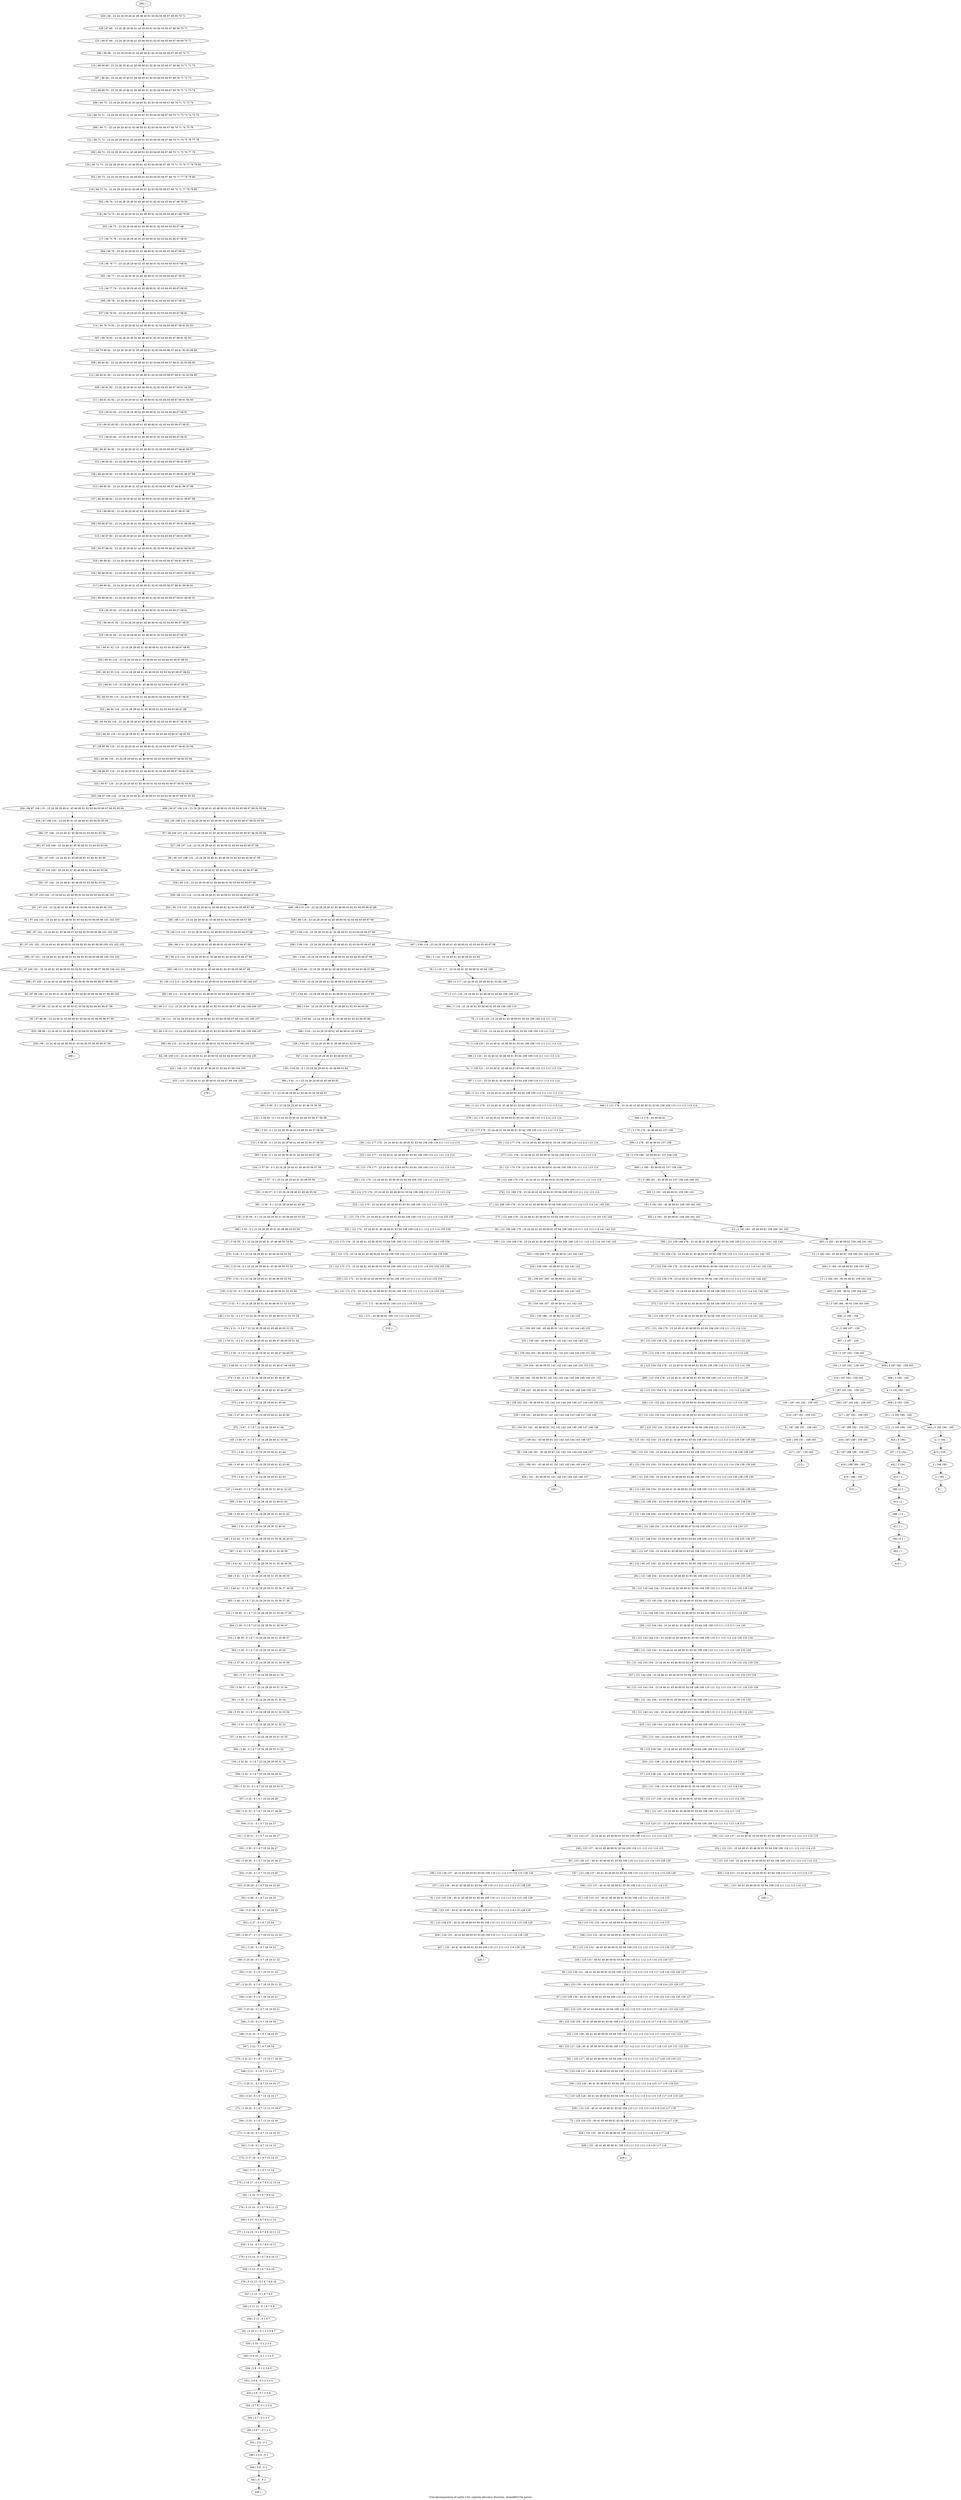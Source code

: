 digraph G {
graph [label="Tree-decomposition of width 3 for register allocator (function _frame802154_parse)"]
0[label="0 | : "];
1[label="1 | 195 : "];
2[label="2 | 194 195 : "];
3[label="3 | 3 194 : "];
4[label="4 | 3 192 193 : 165 "];
5[label="5 | 187 191 192 : 159 165 "];
6[label="6 | 187 190 191 : 159 165 "];
7[label="7 | 187 189 192 : 159 165 "];
8[label="8 | 187 188 189 : 159 165 "];
9[label="9 | 3 186 187 : 159 "];
10[label="10 | 3 185 186 : 60 61 159 163 164 "];
11[label="11 | 3 184 185 : 45 46 60 61 159 163 164 "];
12[label="12 | 3 183 184 : 45 46 60 61 159 160 161 162 163 164 "];
13[label="13 | 3 182 183 : 45 46 60 61 159 160 161 162 "];
14[label="14 | 3 181 182 : 45 46 60 61 159 160 161 162 "];
15[label="15 | 3 180 181 : 45 46 60 61 157 158 159 160 161 "];
16[label="16 | 3 179 180 : 45 46 60 61 157 158 159 "];
17[label="17 | 3 178 179 : 45 46 60 61 157 158 "];
18[label="18 | 121 177 178 : 23 24 40 41 45 46 60 61 63 64 108 109 110 111 112 113 114 "];
19[label="19 | 121 176 177 : 23 24 40 41 45 46 60 61 63 64 108 109 110 111 112 113 114 "];
20[label="20 | 121 175 176 : 23 24 40 41 45 46 60 61 63 64 108 109 110 111 112 113 114 "];
21[label="21 | 121 174 175 : 23 24 40 41 45 46 60 61 63 64 108 109 110 111 112 113 114 155 156 "];
22[label="22 | 121 173 174 : 23 24 40 41 45 46 60 61 63 64 108 109 110 111 112 113 114 153 154 155 156 "];
23[label="23 | 121 172 173 : 23 24 40 41 45 46 60 61 63 64 108 109 110 111 112 113 114 153 154 155 156 "];
24[label="24 | 121 171 172 : 23 24 40 41 45 46 60 61 63 64 108 109 110 111 112 113 114 153 154 "];
25[label="25 | 121 170 178 : 23 24 40 41 45 46 60 61 63 64 108 109 110 111 112 113 114 "];
26[label="26 | 121 169 170 178 : 23 24 40 41 45 46 60 61 63 64 108 109 110 111 112 113 114 "];
27[label="27 | 121 168 169 178 : 23 24 40 41 45 46 60 61 63 64 108 109 110 111 112 113 114 141 142 143 "];
28[label="28 | 121 159 168 178 : 23 24 40 41 45 46 60 61 63 64 108 109 110 111 112 113 114 141 142 143 "];
29[label="29 | 159 167 168 : 45 46 60 61 141 142 143 "];
30[label="30 | 159 166 167 : 45 46 60 61 141 142 143 "];
31[label="31 | 159 165 166 : 45 46 60 61 141 142 143 144 145 152 "];
32[label="32 | 159 164 165 : 45 46 60 61 141 142 143 144 145 150 151 152 "];
33[label="33 | 159 163 164 : 45 46 60 61 141 142 143 144 145 148 149 150 151 152 "];
34[label="34 | 159 162 163 : 45 46 60 61 141 142 143 144 145 146 147 148 149 150 151 "];
35[label="35 | 159 161 162 : 45 46 60 61 141 142 143 144 145 146 147 148 149 "];
36[label="36 | 159 160 161 : 45 46 60 61 141 142 143 144 145 146 147 "];
37[label="37 | 121 158 159 178 : 23 24 40 41 45 46 60 61 63 64 108 109 110 111 112 113 114 141 142 143 "];
38[label="38 | 121 157 158 178 : 23 24 40 41 45 46 60 61 63 64 108 109 110 111 112 113 114 141 142 143 "];
39[label="39 | 121 156 157 178 : 23 24 40 41 45 46 60 61 63 64 108 109 110 111 112 113 114 141 142 "];
40[label="40 | 121 155 156 178 : 23 24 40 41 45 46 60 61 63 64 108 109 110 111 112 113 114 130 "];
41[label="41 | 121 154 155 178 : 23 24 40 41 45 46 60 61 63 64 108 109 110 111 112 113 114 130 "];
42[label="42 | 121 153 154 178 : 23 24 40 41 45 46 60 61 63 64 108 109 110 111 112 113 114 130 "];
43[label="43 | 121 152 153 154 : 23 24 40 41 45 46 60 61 63 64 108 109 110 111 112 113 114 130 "];
44[label="44 | 121 151 152 154 : 23 24 40 41 45 46 60 61 63 64 108 109 110 111 112 113 114 130 138 139 140 "];
45[label="45 | 121 150 151 154 : 23 24 40 41 45 46 60 61 63 64 108 109 110 111 112 113 114 130 138 139 140 "];
46[label="46 | 121 149 150 154 : 23 24 40 41 45 46 60 61 63 64 108 109 110 111 112 113 114 130 138 139 140 "];
47[label="47 | 121 148 149 154 : 23 24 40 41 45 46 60 61 63 64 108 109 110 111 112 113 114 130 137 138 139 "];
48[label="48 | 121 147 148 154 : 23 24 40 41 45 46 60 61 63 64 108 109 110 111 112 113 114 130 135 136 137 "];
49[label="49 | 121 146 147 154 : 23 24 40 41 45 46 60 61 63 64 108 109 110 111 112 113 114 130 135 136 137 "];
50[label="50 | 121 145 146 154 : 23 24 40 41 45 46 60 61 63 64 108 109 110 111 112 113 114 130 135 136 "];
51[label="51 | 121 144 145 154 : 23 24 40 41 45 46 60 61 63 64 108 109 110 111 112 113 114 130 "];
52[label="52 | 121 143 144 154 : 23 24 40 41 45 46 60 61 63 64 108 109 110 111 112 113 114 130 133 134 "];
53[label="53 | 121 142 143 154 : 23 24 40 41 45 46 60 61 63 64 108 109 110 111 112 113 114 130 131 132 133 134 "];
54[label="54 | 121 141 142 154 : 23 24 40 41 45 46 60 61 63 64 108 109 110 111 112 113 114 130 131 132 133 134 "];
55[label="55 | 121 140 141 154 : 23 24 40 41 45 46 60 61 63 64 108 109 110 111 112 113 114 130 131 132 "];
56[label="56 | 121 139 140 : 23 24 40 41 45 46 60 61 63 64 108 109 110 111 112 113 114 130 "];
57[label="57 | 121 138 139 : 23 24 40 41 45 46 60 61 63 64 108 109 110 111 112 113 114 130 "];
58[label="58 | 121 137 138 : 23 24 40 41 45 46 60 61 63 64 108 109 110 111 112 113 114 130 "];
59[label="59 | 121 123 137 : 23 24 40 41 45 46 60 61 63 64 108 109 110 111 112 113 114 115 "];
60[label="60 | 123 136 137 : 40 41 45 46 60 61 63 64 109 110 111 112 113 114 115 128 129 "];
61[label="61 | 123 135 136 : 40 41 45 46 60 61 63 64 109 110 111 112 113 114 115 128 129 "];
62[label="62 | 123 134 135 : 40 41 45 46 60 61 63 64 109 110 111 112 113 114 115 128 129 "];
63[label="63 | 123 133 137 : 40 41 45 46 60 61 63 64 109 110 111 112 113 114 115 "];
64[label="64 | 123 132 133 : 40 41 45 46 60 61 63 64 109 110 111 112 113 114 115 "];
65[label="65 | 123 131 132 : 40 41 45 46 60 61 63 64 109 110 111 112 113 114 115 126 127 "];
66[label="66 | 123 130 131 : 40 41 45 46 60 61 63 64 109 110 111 112 113 114 115 117 118 124 125 126 127 "];
67[label="67 | 123 129 130 : 40 41 45 46 60 61 63 64 109 110 111 112 113 114 115 117 118 122 123 124 125 126 127 "];
68[label="68 | 123 128 129 : 40 41 45 46 60 61 63 64 109 110 111 112 113 114 115 117 118 121 122 123 124 125 "];
69[label="69 | 123 127 128 : 40 41 45 46 60 61 63 64 109 110 111 112 113 114 115 117 118 119 120 121 122 123 "];
70[label="70 | 123 126 127 : 40 41 45 46 60 61 63 64 109 110 111 112 113 114 115 117 118 119 120 121 "];
71[label="71 | 123 125 126 : 40 41 45 46 60 61 63 64 109 110 111 112 113 114 115 116 117 118 119 120 "];
72[label="72 | 123 124 125 : 40 41 45 46 60 61 63 64 109 110 111 112 113 114 115 116 117 118 "];
73[label="73 | 121 122 123 : 23 24 40 41 45 46 60 61 63 64 108 109 110 111 112 113 114 115 "];
74[label="74 | 3 120 121 : 23 24 40 41 45 46 60 61 63 64 108 109 110 111 112 113 114 "];
75[label="75 | 3 119 120 : 23 24 40 41 45 46 60 61 63 64 108 109 110 111 112 113 114 "];
76[label="76 | 3 118 119 : 23 24 40 41 45 46 60 61 63 64 108 109 110 111 112 "];
77[label="77 | 3 117 118 : 23 24 40 41 45 46 60 61 63 64 108 109 110 "];
78[label="78 | 3 116 117 : 23 24 40 41 45 46 60 61 63 64 108 "];
79[label="79 | 66 114 115 : 23 24 28 29 40 41 45 46 60 61 62 63 64 65 66 67 68 "];
80[label="80 | 66 113 114 : 23 24 28 29 40 41 45 46 60 61 62 63 64 65 66 67 68 "];
81[label="81 | 66 112 113 : 23 24 28 29 40 41 45 46 60 61 62 63 64 65 66 67 68 106 107 "];
82[label="82 | 66 111 112 : 23 24 28 29 40 41 45 46 60 61 62 63 64 65 66 67 68 104 105 106 107 "];
83[label="83 | 66 110 111 : 23 24 28 29 40 41 45 46 60 61 62 63 64 65 66 67 68 104 105 106 107 "];
84[label="84 | 66 109 110 : 23 24 28 29 40 41 45 46 60 61 62 63 64 65 66 67 68 104 105 "];
85[label="85 | 66 108 116 : 23 24 28 29 40 41 45 46 60 61 62 63 64 65 66 67 68 "];
86[label="86 | 66 107 108 116 : 23 24 28 29 40 41 45 46 60 61 62 63 64 65 66 67 68 "];
87[label="87 | 66 106 107 116 : 23 24 28 29 40 41 45 46 60 61 62 63 64 65 66 67 68 92 93 94 "];
88[label="88 | 97 105 106 : 23 24 40 41 45 46 60 61 63 64 92 93 94 "];
89[label="89 | 97 104 105 : 23 24 40 41 45 46 60 61 63 64 92 93 94 "];
90[label="90 | 97 103 104 : 23 24 40 41 45 46 60 61 63 64 92 93 94 95 96 103 "];
91[label="91 | 97 102 103 : 23 24 40 41 45 46 60 61 63 64 92 93 94 95 96 101 102 103 "];
92[label="92 | 97 101 102 : 23 24 40 41 45 46 60 61 63 64 92 93 94 95 96 99 100 101 102 103 "];
93[label="93 | 97 100 101 : 23 24 40 41 45 46 60 61 63 64 92 93 94 95 96 97 98 99 100 101 102 "];
94[label="94 | 97 99 100 : 23 24 40 41 45 46 60 61 63 64 92 93 94 95 96 97 98 99 100 "];
95[label="95 | 97 98 99 : 23 24 40 41 45 46 60 61 63 64 92 93 94 95 96 97 98 "];
96[label="96 | 66 96 97 116 : 23 24 28 29 40 41 45 46 60 61 62 63 64 65 66 67 68 92 93 94 "];
97[label="97 | 66 95 96 116 : 23 24 28 29 40 41 45 46 60 61 62 63 64 65 66 67 68 92 93 94 "];
98[label="98 | 66 94 95 116 : 23 24 28 29 40 41 45 46 60 61 62 63 64 65 66 67 68 92 93 "];
99[label="99 | 66 93 94 116 : 23 24 28 29 40 41 45 46 60 61 62 63 64 65 66 67 68 81 "];
100[label="100 | 66 92 93 116 : 23 24 28 29 40 41 45 46 60 61 62 63 64 65 66 67 68 81 "];
101[label="101 | 66 91 92 116 : 23 24 28 29 40 41 45 46 60 61 62 63 64 65 66 67 68 81 "];
102[label="102 | 66 90 91 92 : 23 24 28 29 40 41 45 46 60 61 62 63 64 65 66 67 68 81 "];
103[label="103 | 66 89 90 92 : 23 24 28 29 40 41 45 46 60 61 62 63 64 65 66 67 68 81 89 90 91 "];
104[label="104 | 66 88 89 92 : 23 24 28 29 40 41 45 46 60 61 62 63 64 65 66 67 68 81 89 90 91 "];
105[label="105 | 66 87 88 92 : 23 24 28 29 40 41 45 46 60 61 62 63 64 65 66 67 68 81 89 90 91 "];
106[label="106 | 66 86 87 92 : 23 24 28 29 40 41 45 46 60 61 62 63 64 65 66 67 68 81 88 89 90 "];
107[label="107 | 66 85 86 92 : 23 24 28 29 40 41 45 46 60 61 62 63 64 65 66 67 68 81 86 87 88 "];
108[label="108 | 66 84 85 92 : 23 24 28 29 40 41 45 46 60 61 62 63 64 65 66 67 68 81 86 87 88 "];
109[label="109 | 66 83 84 92 : 23 24 28 29 40 41 45 46 60 61 62 63 64 65 66 67 68 81 86 87 "];
110[label="110 | 66 82 83 92 : 23 24 28 29 40 41 45 46 60 61 62 63 64 65 66 67 68 81 "];
111[label="111 | 66 81 82 92 : 23 24 28 29 40 41 45 46 60 61 62 63 64 65 66 67 68 81 84 85 "];
112[label="112 | 66 80 81 92 : 23 24 28 29 40 41 45 46 60 61 62 63 64 65 66 67 68 81 82 83 84 85 "];
113[label="113 | 66 79 80 92 : 23 24 28 29 40 41 45 46 60 61 62 63 64 65 66 67 68 81 82 83 84 85 "];
114[label="114 | 66 78 79 92 : 23 24 28 29 40 41 45 46 60 61 62 63 64 65 66 67 68 81 82 83 "];
115[label="115 | 66 77 78 : 23 24 28 29 40 41 45 46 60 61 62 63 64 65 66 67 68 81 "];
116[label="116 | 66 76 77 : 23 24 28 29 40 41 45 46 60 61 62 63 64 65 66 67 68 81 "];
117[label="117 | 66 75 76 : 23 24 28 29 40 41 45 46 60 61 62 63 64 65 66 67 68 81 "];
118[label="118 | 66 74 75 : 23 24 28 29 40 41 45 46 60 61 62 63 64 65 66 67 68 79 80 "];
119[label="119 | 66 73 74 : 23 24 28 29 40 41 45 46 60 61 62 63 64 65 66 67 68 70 71 77 78 79 80 "];
120[label="120 | 66 72 73 : 23 24 28 29 40 41 45 46 60 61 62 63 64 65 66 67 68 70 71 75 76 77 78 79 80 "];
121[label="121 | 66 71 72 : 23 24 28 29 40 41 45 46 60 61 62 63 64 65 66 67 68 70 71 74 75 76 77 78 "];
122[label="122 | 66 70 71 : 23 24 28 29 40 41 45 46 60 61 62 63 64 65 66 67 68 70 71 72 73 74 75 76 "];
123[label="123 | 66 69 70 : 23 24 28 29 40 41 45 46 60 61 62 63 64 65 66 67 68 70 71 72 73 74 "];
124[label="124 | 66 68 69 : 23 24 28 29 40 41 45 46 60 61 62 63 64 65 66 67 68 69 70 71 72 73 "];
125[label="125 | 66 67 68 : 23 24 28 29 40 41 45 46 60 61 62 63 64 65 66 67 68 69 70 71 "];
126[label="126 | 3 65 66 : 23 24 28 29 40 41 45 46 60 61 62 63 64 65 66 67 68 "];
127[label="127 | 3 64 65 : 23 24 28 29 40 41 45 46 60 61 62 63 64 65 66 67 68 "];
128[label="128 | 3 63 64 : 23 24 28 29 40 41 45 46 60 61 62 63 64 65 66 "];
129[label="129 | 3 62 63 : 23 24 28 29 40 41 45 46 60 61 62 63 64 "];
130[label="130 | 3 61 62 : 0 1 23 24 28 29 40 41 45 46 60 61 62 "];
131[label="131 | 3 60 61 : 0 1 23 24 28 29 40 41 45 46 55 56 59 60 61 "];
132[label="132 | 3 59 60 : 0 1 23 24 28 29 40 41 45 46 55 56 57 58 59 "];
133[label="133 | 3 58 59 : 0 1 23 24 28 29 40 41 45 46 55 56 57 58 59 "];
134[label="134 | 3 57 58 : 0 1 23 24 28 29 40 41 45 46 55 56 57 58 "];
135[label="135 | 3 56 57 : 0 1 23 24 28 29 40 41 45 46 55 56 "];
136[label="136 | 3 55 56 : 0 1 23 24 28 29 40 41 45 46 49 50 53 54 "];
137[label="137 | 3 54 55 : 0 1 23 24 28 29 40 41 45 46 49 50 53 54 "];
138[label="138 | 3 53 54 : 0 1 23 24 28 29 40 41 45 46 49 50 53 54 "];
139[label="139 | 3 52 53 : 0 1 23 24 28 29 40 41 45 46 49 50 51 52 53 54 "];
140[label="140 | 3 51 52 : 0 1 6 7 23 24 28 29 40 41 45 46 49 50 51 52 53 54 "];
141[label="141 | 3 50 51 : 0 1 6 7 23 24 28 29 40 41 45 46 47 48 49 50 51 52 "];
142[label="142 | 3 49 50 : 0 1 6 7 23 24 28 29 40 41 45 46 47 48 49 50 "];
143[label="143 | 3 48 49 : 0 1 6 7 23 24 28 29 40 41 45 46 47 48 "];
144[label="144 | 3 47 48 : 0 1 6 7 23 24 28 29 40 41 44 45 46 "];
145[label="145 | 3 46 47 : 0 1 6 7 23 24 28 29 40 41 43 44 "];
146[label="146 | 3 45 46 : 0 1 6 7 23 24 28 29 40 41 42 43 44 "];
147[label="147 | 3 44 45 : 0 1 6 7 23 24 28 29 30 31 40 41 42 43 "];
148[label="148 | 3 43 44 : 0 1 6 7 23 24 28 29 30 31 40 41 42 "];
149[label="149 | 3 42 43 : 0 1 6 7 23 24 28 29 30 31 35 36 39 40 41 "];
150[label="150 | 3 41 42 : 0 1 6 7 23 24 28 29 30 31 35 36 38 39 "];
151[label="151 | 3 40 41 : 0 1 6 7 23 24 28 29 30 31 35 36 37 38 39 "];
152[label="152 | 3 39 40 : 0 1 6 7 23 24 28 29 30 31 35 36 37 38 "];
153[label="153 | 3 38 39 : 0 1 6 7 23 24 28 29 30 31 35 36 37 "];
154[label="154 | 3 37 38 : 0 1 6 7 23 24 28 29 30 31 34 35 36 "];
155[label="155 | 3 36 37 : 0 1 6 7 23 24 28 29 30 31 33 34 "];
156[label="156 | 3 35 36 : 0 1 6 7 23 24 28 29 30 31 32 33 34 "];
157[label="157 | 3 34 35 : 0 1 6 7 23 24 28 29 30 31 32 33 "];
158[label="158 | 3 33 34 : 0 1 6 7 23 24 28 29 30 31 32 "];
159[label="159 | 3 32 33 : 0 1 6 7 23 24 28 29 30 31 "];
160[label="160 | 3 31 32 : 0 1 6 7 23 24 27 28 29 "];
161[label="161 | 3 30 31 : 0 1 6 7 23 24 26 27 "];
162[label="162 | 3 29 30 : 0 1 6 7 23 24 25 26 27 "];
163[label="163 | 3 28 29 : 0 1 6 7 23 24 25 26 "];
164[label="164 | 3 27 28 : 0 1 6 7 23 24 25 "];
165[label="165 | 3 26 27 : 0 1 6 7 18 19 22 23 24 "];
166[label="166 | 3 25 26 : 0 1 6 7 18 19 21 22 "];
167[label="167 | 3 24 25 : 0 1 6 7 18 19 20 21 22 "];
168[label="168 | 3 23 24 : 0 1 6 7 18 19 20 21 "];
169[label="169 | 3 22 23 : 0 1 6 7 18 19 20 "];
170[label="170 | 3 21 22 : 0 1 6 7 13 14 17 18 19 "];
171[label="171 | 3 20 21 : 0 1 6 7 13 14 16 17 "];
172[label="172 | 3 19 20 : 0 1 6 7 13 14 15 16 17 "];
173[label="173 | 3 18 19 : 0 1 6 7 13 14 15 16 "];
174[label="174 | 3 17 18 : 0 1 6 7 13 14 15 "];
175[label="175 | 3 16 17 : 0 1 6 7 8 9 12 13 14 "];
176[label="176 | 3 15 16 : 0 1 6 7 8 9 11 12 "];
177[label="177 | 3 14 15 : 0 1 6 7 8 9 10 11 12 "];
178[label="178 | 3 13 14 : 0 1 6 7 8 9 10 11 "];
179[label="179 | 3 12 13 : 0 1 6 7 8 9 10 "];
180[label="180 | 3 11 12 : 0 1 6 7 8 9 "];
181[label="181 | 3 10 11 : 0 1 2 3 5 6 7 "];
182[label="182 | 3 9 10 : 0 1 2 3 4 5 "];
183[label="183 | 3 8 9 : 0 1 2 3 4 5 "];
184[label="184 | 3 7 8 : 0 1 2 3 4 "];
185[label="185 | 3 6 7 : 0 1 2 3 "];
186[label="186 | 3 5 6 : 0 1 "];
187[label="187 | 3 4 194 : "];
188[label="188 | 2 3 : "];
189[label="189 | 1 2 : "];
190[label="190 | 0 1 : "];
191[label="191 | 187 191 192 : 159 165 "];
192[label="192 | 187 191 192 : 159 165 "];
193[label="193 | 3 187 192 : 159 165 "];
194[label="194 | 121 177 178 : 23 24 40 41 45 46 60 61 63 64 108 109 110 111 112 113 114 "];
195[label="195 | 121 159 168 178 : 23 24 40 41 45 46 60 61 63 64 108 109 110 111 112 113 114 141 142 143 "];
196[label="196 | 123 136 137 : 40 41 45 46 60 61 63 64 109 110 111 112 113 114 115 128 129 "];
197[label="197 | 123 136 137 : 40 41 45 46 60 61 63 64 109 110 111 112 113 114 115 128 129 "];
198[label="198 | 121 123 137 : 23 24 40 41 45 46 60 61 63 64 108 109 110 111 112 113 114 115 "];
199[label="199 | 121 123 137 : 23 24 40 41 45 46 60 61 63 64 108 109 110 111 112 113 114 115 "];
200[label="200 | 121 159 168 178 : 23 24 40 41 45 46 60 61 63 64 108 109 110 111 112 113 114 141 142 143 "];
201[label="201 | 121 177 178 : 23 24 40 41 45 46 60 61 63 64 108 109 110 111 112 113 114 "];
202[label="202 | 3 121 178 : 23 24 40 41 45 46 60 61 63 64 108 109 110 111 112 113 114 "];
203[label="203 | 66 115 116 : 23 24 28 29 40 41 45 46 60 61 62 63 64 65 66 67 68 "];
204[label="204 | 66 97 106 116 : 23 24 28 29 40 41 45 46 60 61 62 63 64 65 66 67 68 92 93 94 "];
205[label="205 | 66 97 106 116 : 23 24 28 29 40 41 45 46 60 61 62 63 64 65 66 67 68 92 93 94 "];
206[label="206 | 66 115 116 : 23 24 28 29 40 41 45 46 60 61 62 63 64 65 66 67 68 "];
207[label="207 | 3 66 116 : 23 24 28 29 40 41 45 46 60 61 62 63 64 65 66 67 68 "];
208[label="208 | 3 66 116 : 23 24 28 29 40 41 45 46 60 61 62 63 64 65 66 67 68 "];
209[label="209 | 3 121 178 : 23 24 40 41 45 46 60 61 63 64 108 109 110 111 112 113 114 "];
210[label="210 | 3 187 192 : 159 165 "];
211[label="211 | 3 193 194 : 165 "];
212[label="212 | 3 193 194 : 165 "];
213[label="213 | : "];
214[label="214 | 187 191 : 159 165 "];
215[label="215 | : "];
216[label="216 | 187 189 : 159 165 "];
217[label="217 | 187 192 : 159 165 "];
218[label="218 | 187 192 : 159 165 "];
219[label="219 | : "];
220[label="220 | 121 172 : 23 24 40 41 45 46 60 61 63 64 108 109 110 111 112 113 114 153 154 "];
221[label="221 | 121 173 : 23 24 40 41 45 46 60 61 63 64 108 109 110 111 112 113 114 153 154 155 156 "];
222[label="222 | 121 174 : 23 24 40 41 45 46 60 61 63 64 108 109 110 111 112 113 114 155 156 "];
223[label="223 | 121 175 : 23 24 40 41 45 46 60 61 63 64 108 109 110 111 112 113 114 "];
224[label="224 | 121 176 : 23 24 40 41 45 46 60 61 63 64 108 109 110 111 112 113 114 "];
225[label="225 | 121 177 : 23 24 40 41 45 46 60 61 63 64 108 109 110 111 112 113 114 "];
226[label="226 | : "];
227[label="227 | 159 161 : 45 46 60 61 141 142 143 144 145 146 147 "];
228[label="228 | 159 162 : 45 46 60 61 141 142 143 144 145 146 147 148 149 "];
229[label="229 | 159 163 : 45 46 60 61 141 142 143 144 145 148 149 150 151 "];
230[label="230 | 159 164 : 45 46 60 61 141 142 143 144 145 150 151 152 "];
231[label="231 | 159 165 : 45 46 60 61 141 142 143 144 145 152 "];
232[label="232 | 159 166 : 45 46 60 61 141 142 143 "];
233[label="233 | 159 167 : 45 46 60 61 141 142 143 "];
234[label="234 | 159 168 : 45 46 60 61 141 142 143 "];
235[label="235 | : "];
236[label="236 | 123 135 : 40 41 45 46 60 61 63 64 109 110 111 112 113 114 115 128 129 "];
237[label="237 | 123 136 : 40 41 45 46 60 61 63 64 109 110 111 112 113 114 115 128 129 "];
238[label="238 | : "];
239[label="239 | 123 125 : 40 41 45 46 60 61 63 64 109 110 111 112 113 114 115 116 117 118 "];
240[label="240 | 123 126 : 40 41 45 46 60 61 63 64 109 110 111 112 113 114 115 117 118 119 120 "];
241[label="241 | 123 127 : 40 41 45 46 60 61 63 64 109 110 111 112 113 114 115 117 118 119 120 121 "];
242[label="242 | 123 128 : 40 41 45 46 60 61 63 64 109 110 111 112 113 114 115 117 118 121 122 123 "];
243[label="243 | 123 129 : 40 41 45 46 60 61 63 64 109 110 111 112 113 114 115 117 118 122 123 124 125 "];
244[label="244 | 123 130 : 40 41 45 46 60 61 63 64 109 110 111 112 113 114 115 117 118 124 125 126 127 "];
245[label="245 | 123 131 : 40 41 45 46 60 61 63 64 109 110 111 112 113 114 115 126 127 "];
246[label="246 | 123 132 : 40 41 45 46 60 61 63 64 109 110 111 112 113 114 115 "];
247[label="247 | 123 133 : 40 41 45 46 60 61 63 64 109 110 111 112 113 114 115 "];
248[label="248 | 123 137 : 40 41 45 46 60 61 63 64 109 110 111 112 113 114 115 "];
249[label="249 | 123 137 : 40 41 45 46 60 61 63 64 109 110 111 112 113 114 115 "];
250[label="250 | : "];
251[label="251 | 121 123 : 23 24 40 41 45 46 60 61 63 64 108 109 110 111 112 113 114 115 "];
252[label="252 | 121 137 : 23 24 40 41 45 46 60 61 63 64 108 109 110 111 112 113 114 "];
253[label="253 | 121 138 : 23 24 40 41 45 46 60 61 63 64 108 109 110 111 112 113 114 130 "];
254[label="254 | 121 139 : 23 24 40 41 45 46 60 61 63 64 108 109 110 111 112 113 114 130 "];
255[label="255 | 121 140 : 23 24 40 41 45 46 60 61 63 64 108 109 110 111 112 113 114 130 "];
256[label="256 | 121 141 154 : 23 24 40 41 45 46 60 61 63 64 108 109 110 111 112 113 114 130 131 132 "];
257[label="257 | 121 142 154 : 23 24 40 41 45 46 60 61 63 64 108 109 110 111 112 113 114 130 131 132 133 134 "];
258[label="258 | 121 143 154 : 23 24 40 41 45 46 60 61 63 64 108 109 110 111 112 113 114 130 133 134 "];
259[label="259 | 121 144 154 : 23 24 40 41 45 46 60 61 63 64 108 109 110 111 112 113 114 130 "];
260[label="260 | 121 145 154 : 23 24 40 41 45 46 60 61 63 64 108 109 110 111 112 113 114 130 "];
261[label="261 | 121 146 154 : 23 24 40 41 45 46 60 61 63 64 108 109 110 111 112 113 114 130 135 136 "];
262[label="262 | 121 147 154 : 23 24 40 41 45 46 60 61 63 64 108 109 110 111 112 113 114 130 135 136 137 "];
263[label="263 | 121 148 154 : 23 24 40 41 45 46 60 61 63 64 108 109 110 111 112 113 114 130 137 "];
264[label="264 | 121 149 154 : 23 24 40 41 45 46 60 61 63 64 108 109 110 111 112 113 114 130 138 139 "];
265[label="265 | 121 150 154 : 23 24 40 41 45 46 60 61 63 64 108 109 110 111 112 113 114 130 138 139 140 "];
266[label="266 | 121 151 154 : 23 24 40 41 45 46 60 61 63 64 108 109 110 111 112 113 114 130 138 139 140 "];
267[label="267 | 121 152 154 : 23 24 40 41 45 46 60 61 63 64 108 109 110 111 112 113 114 130 "];
268[label="268 | 121 153 154 : 23 24 40 41 45 46 60 61 63 64 108 109 110 111 112 113 114 130 "];
269[label="269 | 121 154 178 : 23 24 40 41 45 46 60 61 63 64 108 109 110 111 112 113 114 130 "];
270[label="270 | 121 155 178 : 23 24 40 41 45 46 60 61 63 64 108 109 110 111 112 113 114 130 "];
271[label="271 | 121 156 178 : 23 24 40 41 45 46 60 61 63 64 108 109 110 111 112 113 114 "];
272[label="272 | 121 157 178 : 23 24 40 41 45 46 60 61 63 64 108 109 110 111 112 113 114 141 142 "];
273[label="273 | 121 158 178 : 23 24 40 41 45 46 60 61 63 64 108 109 110 111 112 113 114 141 142 143 "];
274[label="274 | 121 159 178 : 23 24 40 41 45 46 60 61 63 64 108 109 110 111 112 113 114 141 142 143 "];
275[label="275 | 121 168 178 : 23 24 40 41 45 46 60 61 63 64 108 109 110 111 112 113 114 141 142 143 "];
276[label="276 | 121 169 178 : 23 24 40 41 45 46 60 61 63 64 108 109 110 111 112 113 114 "];
277[label="277 | 121 178 : 23 24 40 41 45 46 60 61 63 64 108 109 110 111 112 113 114 "];
278[label="278 | 121 178 : 23 24 40 41 45 46 60 61 63 64 108 109 110 111 112 113 114 "];
279[label="279 | : "];
280[label="280 | 66 110 : 23 24 28 29 40 41 45 46 60 61 62 63 64 65 66 67 68 104 105 "];
281[label="281 | 66 111 : 23 24 28 29 40 41 45 46 60 61 62 63 64 65 66 67 68 104 105 106 107 "];
282[label="282 | 66 112 : 23 24 28 29 40 41 45 46 60 61 62 63 64 65 66 67 68 106 107 "];
283[label="283 | 66 113 : 23 24 28 29 40 41 45 46 60 61 62 63 64 65 66 67 68 "];
284[label="284 | 66 114 : 23 24 28 29 40 41 45 46 60 61 62 63 64 65 66 67 68 "];
285[label="285 | 66 115 : 23 24 28 29 40 41 45 46 60 61 62 63 64 65 66 67 68 "];
286[label="286 | : "];
287[label="287 | 97 99 : 23 24 40 41 45 46 60 61 63 64 92 93 94 95 96 97 98 "];
288[label="288 | 97 100 : 23 24 40 41 45 46 60 61 63 64 92 93 94 95 96 97 98 99 100 "];
289[label="289 | 97 101 : 23 24 40 41 45 46 60 61 63 64 92 93 94 95 96 99 100 101 102 "];
290[label="290 | 97 102 : 23 24 40 41 45 46 60 61 63 64 92 93 94 95 96 101 102 103 "];
291[label="291 | 97 103 : 23 24 40 41 45 46 60 61 63 64 92 93 94 95 96 103 "];
292[label="292 | 97 104 : 23 24 40 41 45 46 60 61 63 64 92 93 94 "];
293[label="293 | 97 105 : 23 24 40 41 45 46 60 61 63 64 92 93 94 "];
294[label="294 | 97 106 : 23 24 40 41 45 46 60 61 63 64 92 93 94 "];
295[label="295 | : "];
296[label="296 | 66 68 : 23 24 28 29 40 41 45 46 60 61 62 63 64 65 66 67 68 69 70 71 "];
297[label="297 | 66 69 : 23 24 28 29 40 41 45 46 60 61 62 63 64 65 66 67 68 70 71 72 73 "];
298[label="298 | 66 70 : 23 24 28 29 40 41 45 46 60 61 62 63 64 65 66 67 68 70 71 72 73 74 "];
299[label="299 | 66 71 : 23 24 28 29 40 41 45 46 60 61 62 63 64 65 66 67 68 70 71 74 75 76 "];
300[label="300 | 66 72 : 23 24 28 29 40 41 45 46 60 61 62 63 64 65 66 67 68 70 71 75 76 77 78 "];
301[label="301 | 66 73 : 23 24 28 29 40 41 45 46 60 61 62 63 64 65 66 67 68 70 71 77 78 79 80 "];
302[label="302 | 66 74 : 23 24 28 29 40 41 45 46 60 61 62 63 64 65 66 67 68 79 80 "];
303[label="303 | 66 75 : 23 24 28 29 40 41 45 46 60 61 62 63 64 65 66 67 68 "];
304[label="304 | 66 76 : 23 24 28 29 40 41 45 46 60 61 62 63 64 65 66 67 68 81 "];
305[label="305 | 66 77 : 23 24 28 29 40 41 45 46 60 61 62 63 64 65 66 67 68 81 "];
306[label="306 | 66 78 : 23 24 28 29 40 41 45 46 60 61 62 63 64 65 66 67 68 81 "];
307[label="307 | 66 79 92 : 23 24 28 29 40 41 45 46 60 61 62 63 64 65 66 67 68 81 82 83 "];
308[label="308 | 66 80 92 : 23 24 28 29 40 41 45 46 60 61 62 63 64 65 66 67 68 81 82 83 84 85 "];
309[label="309 | 66 81 92 : 23 24 28 29 40 41 45 46 60 61 62 63 64 65 66 67 68 81 84 85 "];
310[label="310 | 66 82 92 : 23 24 28 29 40 41 45 46 60 61 62 63 64 65 66 67 68 81 "];
311[label="311 | 66 83 92 : 23 24 28 29 40 41 45 46 60 61 62 63 64 65 66 67 68 81 "];
312[label="312 | 66 84 92 : 23 24 28 29 40 41 45 46 60 61 62 63 64 65 66 67 68 81 86 87 "];
313[label="313 | 66 85 92 : 23 24 28 29 40 41 45 46 60 61 62 63 64 65 66 67 68 81 86 87 88 "];
314[label="314 | 66 86 92 : 23 24 28 29 40 41 45 46 60 61 62 63 64 65 66 67 68 81 88 "];
315[label="315 | 66 87 92 : 23 24 28 29 40 41 45 46 60 61 62 63 64 65 66 67 68 81 89 90 "];
316[label="316 | 66 88 92 : 23 24 28 29 40 41 45 46 60 61 62 63 64 65 66 67 68 81 89 90 91 "];
317[label="317 | 66 89 92 : 23 24 28 29 40 41 45 46 60 61 62 63 64 65 66 67 68 81 89 90 91 "];
318[label="318 | 66 90 92 : 23 24 28 29 40 41 45 46 60 61 62 63 64 65 66 67 68 81 "];
319[label="319 | 66 91 92 : 23 24 28 29 40 41 45 46 60 61 62 63 64 65 66 67 68 81 "];
320[label="320 | 66 92 116 : 23 24 28 29 40 41 45 46 60 61 62 63 64 65 66 67 68 81 "];
321[label="321 | 66 93 116 : 23 24 28 29 40 41 45 46 60 61 62 63 64 65 66 67 68 81 "];
322[label="322 | 66 94 116 : 23 24 28 29 40 41 45 46 60 61 62 63 64 65 66 67 68 "];
323[label="323 | 66 95 116 : 23 24 28 29 40 41 45 46 60 61 62 63 64 65 66 67 68 92 93 "];
324[label="324 | 66 96 116 : 23 24 28 29 40 41 45 46 60 61 62 63 64 65 66 67 68 92 93 94 "];
325[label="325 | 66 97 116 : 23 24 28 29 40 41 45 46 60 61 62 63 64 65 66 67 68 92 93 94 "];
326[label="326 | 66 106 116 : 23 24 28 29 40 41 45 46 60 61 62 63 64 65 66 67 68 92 93 94 "];
327[label="327 | 66 107 116 : 23 24 28 29 40 41 45 46 60 61 62 63 64 65 66 67 68 "];
328[label="328 | 66 116 : 23 24 28 29 40 41 45 46 60 61 62 63 64 65 66 67 68 "];
329[label="329 | 66 116 : 23 24 28 29 40 41 45 46 60 61 62 63 64 65 66 67 68 "];
330[label="330 | : "];
331[label="331 | 3 6 : 0 1 "];
332[label="332 | 3 7 : 0 1 2 3 "];
333[label="333 | 3 8 : 0 1 2 3 4 "];
334[label="334 | 3 9 : 0 1 2 3 4 5 "];
335[label="335 | 3 10 : 0 1 2 3 5 "];
336[label="336 | 3 11 : 0 1 6 7 "];
337[label="337 | 3 12 : 0 1 6 7 8 9 "];
338[label="338 | 3 13 : 0 1 6 7 8 9 10 "];
339[label="339 | 3 14 : 0 1 6 7 8 9 10 11 "];
340[label="340 | 3 15 : 0 1 6 7 8 9 11 12 "];
341[label="341 | 3 16 : 0 1 6 7 8 9 12 "];
342[label="342 | 3 17 : 0 1 6 7 13 14 "];
343[label="343 | 3 18 : 0 1 6 7 13 14 15 "];
344[label="344 | 3 19 : 0 1 6 7 13 14 15 16 "];
345[label="345 | 3 20 : 0 1 6 7 13 14 16 17 "];
346[label="346 | 3 21 : 0 1 6 7 13 14 17 "];
347[label="347 | 3 22 : 0 1 6 7 18 19 "];
348[label="348 | 3 23 : 0 1 6 7 18 19 20 "];
349[label="349 | 3 24 : 0 1 6 7 18 19 20 21 "];
350[label="350 | 3 25 : 0 1 6 7 18 19 21 22 "];
351[label="351 | 3 26 : 0 1 6 7 18 19 22 "];
352[label="352 | 3 27 : 0 1 6 7 23 24 "];
353[label="353 | 3 28 : 0 1 6 7 23 24 25 "];
354[label="354 | 3 29 : 0 1 6 7 23 24 25 26 "];
355[label="355 | 3 30 : 0 1 6 7 23 24 26 27 "];
356[label="356 | 3 31 : 0 1 6 7 23 24 27 "];
357[label="357 | 3 32 : 0 1 6 7 23 24 28 29 "];
358[label="358 | 3 33 : 0 1 6 7 23 24 28 29 30 31 "];
359[label="359 | 3 34 : 0 1 6 7 23 24 28 29 30 31 32 "];
360[label="360 | 3 35 : 0 1 6 7 23 24 28 29 30 31 32 33 "];
361[label="361 | 3 36 : 0 1 6 7 23 24 28 29 30 31 33 34 "];
362[label="362 | 3 37 : 0 1 6 7 23 24 28 29 30 31 34 "];
363[label="363 | 3 38 : 0 1 6 7 23 24 28 29 30 31 35 36 "];
364[label="364 | 3 39 : 0 1 6 7 23 24 28 29 30 31 35 36 37 "];
365[label="365 | 3 40 : 0 1 6 7 23 24 28 29 30 31 35 36 37 38 "];
366[label="366 | 3 41 : 0 1 6 7 23 24 28 29 30 31 35 36 38 39 "];
367[label="367 | 3 42 : 0 1 6 7 23 24 28 29 30 31 35 36 39 "];
368[label="368 | 3 43 : 0 1 6 7 23 24 28 29 30 31 40 41 "];
369[label="369 | 3 44 : 0 1 6 7 23 24 28 29 30 31 40 41 42 "];
370[label="370 | 3 45 : 0 1 6 7 23 24 28 29 40 41 42 43 "];
371[label="371 | 3 46 : 0 1 6 7 23 24 28 29 40 41 43 44 "];
372[label="372 | 3 47 : 0 1 6 7 23 24 28 29 40 41 44 "];
373[label="373 | 3 48 : 0 1 6 7 23 24 28 29 40 41 45 46 "];
374[label="374 | 3 49 : 0 1 6 7 23 24 28 29 40 41 45 46 47 48 "];
375[label="375 | 3 50 : 0 1 6 7 23 24 28 29 40 41 45 46 47 48 49 50 "];
376[label="376 | 3 51 : 0 1 6 7 23 24 28 29 40 41 45 46 49 50 51 52 "];
377[label="377 | 3 52 : 0 1 23 24 28 29 40 41 45 46 49 50 51 52 53 54 "];
378[label="378 | 3 53 : 0 1 23 24 28 29 40 41 45 46 49 50 53 54 "];
379[label="379 | 3 54 : 0 1 23 24 28 29 40 41 45 46 49 50 53 54 "];
380[label="380 | 3 55 : 0 1 23 24 28 29 40 41 45 46 49 50 53 54 "];
381[label="381 | 3 56 : 0 1 23 24 28 29 40 41 45 46 "];
382[label="382 | 3 57 : 0 1 23 24 28 29 40 41 45 46 55 56 "];
383[label="383 | 3 58 : 0 1 23 24 28 29 40 41 45 46 55 56 57 58 "];
384[label="384 | 3 59 : 0 1 23 24 28 29 40 41 45 46 55 56 57 58 59 "];
385[label="385 | 3 60 : 0 1 23 24 28 29 40 41 45 46 55 56 59 "];
386[label="386 | 3 61 : 0 1 23 24 28 29 40 41 45 46 60 61 "];
387[label="387 | 3 62 : 23 24 28 29 40 41 45 46 60 61 62 "];
388[label="388 | 3 63 : 23 24 28 29 40 41 45 46 60 61 62 63 64 "];
389[label="389 | 3 64 : 23 24 28 29 40 41 45 46 60 61 62 63 64 65 66 "];
390[label="390 | 3 65 : 23 24 28 29 40 41 45 46 60 61 62 63 64 65 66 67 68 "];
391[label="391 | 3 66 : 23 24 28 29 40 41 45 46 60 61 62 63 64 65 66 67 68 "];
392[label="392 | 3 116 : 23 24 40 41 45 46 60 61 63 64 "];
393[label="393 | 3 117 : 23 24 40 41 45 46 60 61 63 64 108 "];
394[label="394 | 3 118 : 23 24 40 41 45 46 60 61 63 64 108 109 110 "];
395[label="395 | 3 119 : 23 24 40 41 45 46 60 61 63 64 108 109 110 111 112 "];
396[label="396 | 3 120 : 23 24 40 41 45 46 60 61 63 64 108 109 110 111 112 113 114 "];
397[label="397 | 3 121 : 23 24 40 41 45 46 60 61 63 64 108 109 110 111 112 113 114 "];
398[label="398 | 3 178 : 45 46 60 61 "];
399[label="399 | 3 179 : 45 46 60 61 157 158 "];
400[label="400 | 3 180 : 45 46 60 61 157 158 159 "];
401[label="401 | 3 181 : 45 46 60 61 159 160 161 "];
402[label="402 | 3 182 : 45 46 60 61 159 160 161 162 "];
403[label="403 | 3 183 : 45 46 60 61 159 160 161 162 "];
404[label="404 | 3 184 : 45 46 60 61 159 163 164 "];
405[label="405 | 3 185 : 60 61 159 163 164 "];
406[label="406 | 3 186 : 159 "];
407[label="407 | 3 187 : 159 "];
408[label="408 | 3 192 : 165 "];
409[label="409 | 3 193 : 165 "];
410[label="410 | : "];
411[label="411 | 1 : "];
412[label="412 | 2 : "];
413[label="413 | 3 : "];
414[label="414 | 3 194 : "];
415[label="415 | 194 : "];
416[label="416 | 190 191 : 159 165 "];
417[label="417 | 191 : 159 165 "];
418[label="418 | 188 189 : 165 "];
419[label="419 | 189 : 165 "];
420[label="420 | 171 172 : 45 46 60 61 109 110 113 114 153 154 "];
421[label="421 | 172 : 45 46 60 61 109 110 113 114 153 154 "];
422[label="422 | 159 168 178 : 45 46 60 61 141 142 143 "];
423[label="423 | 160 161 : 45 46 60 61 141 142 143 144 145 146 147 "];
424[label="424 | 161 : 45 46 60 61 141 142 143 144 145 146 147 "];
425[label="425 | 121 140 154 : 23 24 40 41 45 46 60 61 63 64 108 109 110 111 112 113 114 130 "];
426[label="426 | 134 135 : 40 41 45 46 60 61 63 64 109 110 111 112 113 114 128 129 "];
427[label="427 | 135 : 40 41 45 46 60 61 63 64 109 110 111 112 113 114 128 129 "];
428[label="428 | 124 125 : 40 41 45 46 60 61 109 110 111 112 113 114 116 117 118 "];
429[label="429 | 125 : 40 41 45 46 60 61 109 110 111 112 113 114 116 117 118 "];
430[label="430 | 122 123 : 23 24 40 41 45 46 60 61 63 64 109 110 111 112 113 114 115 "];
431[label="431 | 123 : 40 41 45 46 60 61 63 64 109 110 111 112 113 114 115 "];
432[label="432 | 109 110 : 23 24 40 41 45 46 60 61 63 64 67 68 104 105 "];
433[label="433 | 110 : 23 24 40 41 45 46 60 61 63 64 67 68 104 105 "];
434[label="434 | 97 106 116 : 23 24 40 41 45 46 60 61 63 64 92 93 94 "];
435[label="435 | 98 99 : 23 24 40 41 45 46 60 61 63 64 92 93 94 95 96 97 98 "];
436[label="436 | 99 : 23 24 40 41 45 46 60 61 63 64 92 93 94 95 96 97 98 "];
437[label="437 | 66 78 92 : 23 24 28 29 40 41 45 46 60 61 62 63 64 65 66 67 68 81 "];
438[label="438 | 67 68 : 23 24 28 29 40 41 45 46 60 61 63 64 65 66 67 68 69 70 71 "];
439[label="439 | 68 : 23 24 28 29 40 41 45 46 60 61 63 64 65 66 67 68 69 70 71 "];
440[label="440 | 5 6 : 0 1 "];
441[label="441 | 6 : 0 1 "];
442[label="442 | 3 194 : "];
443[label="443 | 1 : "];
444[label="444 | 3 193 194 : 165 "];
445[label="445 | 3 187 192 : 159 165 "];
446[label="446 | 3 121 178 : 23 24 40 41 45 46 60 61 63 64 108 109 110 111 112 113 114 "];
447[label="447 | 3 66 116 : 23 24 28 29 40 41 45 46 60 61 62 63 64 65 66 67 68 "];
448[label="448 | 66 115 116 : 23 24 28 29 40 41 45 46 60 61 62 63 64 65 66 67 68 "];
449[label="449 | 66 97 106 116 : 23 24 28 29 40 41 45 46 60 61 62 63 64 65 66 67 68 92 93 94 "];
25->26 ;
5->191 ;
5->192 ;
18->194 ;
28->195 ;
60->196 ;
60->197 ;
59->198 ;
59->199 ;
28->200 ;
18->201 ;
214->6 ;
191->214 ;
216->8 ;
7->216 ;
217->7 ;
192->217 ;
218->5 ;
193->218 ;
220->24 ;
23->220 ;
221->23 ;
22->221 ;
222->22 ;
21->222 ;
223->21 ;
20->223 ;
224->20 ;
19->224 ;
225->19 ;
194->225 ;
227->36 ;
35->227 ;
228->35 ;
34->228 ;
229->34 ;
33->229 ;
230->33 ;
32->230 ;
231->32 ;
31->231 ;
232->31 ;
30->232 ;
233->30 ;
29->233 ;
234->29 ;
236->62 ;
61->236 ;
237->61 ;
196->237 ;
239->72 ;
71->239 ;
240->71 ;
70->240 ;
241->70 ;
69->241 ;
242->69 ;
68->242 ;
243->68 ;
67->243 ;
244->67 ;
66->244 ;
245->66 ;
65->245 ;
246->65 ;
64->246 ;
247->64 ;
63->247 ;
248->63 ;
197->248 ;
249->60 ;
198->249 ;
251->73 ;
199->251 ;
252->59 ;
58->252 ;
253->58 ;
57->253 ;
254->57 ;
56->254 ;
255->56 ;
256->55 ;
54->256 ;
257->54 ;
53->257 ;
258->53 ;
52->258 ;
259->52 ;
51->259 ;
260->51 ;
50->260 ;
261->50 ;
49->261 ;
262->49 ;
48->262 ;
263->48 ;
47->263 ;
264->47 ;
46->264 ;
265->46 ;
45->265 ;
266->45 ;
44->266 ;
267->44 ;
43->267 ;
268->43 ;
42->268 ;
269->42 ;
41->269 ;
270->41 ;
40->270 ;
271->40 ;
39->271 ;
272->39 ;
38->272 ;
273->38 ;
37->273 ;
274->37 ;
200->274 ;
275->28 ;
27->275 ;
276->27 ;
26->276 ;
277->25 ;
201->277 ;
278->18 ;
202->278 ;
280->84 ;
83->280 ;
281->83 ;
82->281 ;
282->82 ;
81->282 ;
283->81 ;
80->283 ;
284->80 ;
79->284 ;
285->79 ;
203->285 ;
287->95 ;
94->287 ;
288->94 ;
93->288 ;
289->93 ;
92->289 ;
290->92 ;
91->290 ;
291->91 ;
90->291 ;
292->90 ;
89->292 ;
293->89 ;
88->293 ;
294->88 ;
331->186 ;
185->331 ;
332->185 ;
184->332 ;
333->184 ;
183->333 ;
334->183 ;
182->334 ;
335->182 ;
181->335 ;
336->181 ;
180->336 ;
337->180 ;
179->337 ;
338->179 ;
178->338 ;
339->178 ;
177->339 ;
340->177 ;
176->340 ;
341->176 ;
175->341 ;
342->175 ;
174->342 ;
343->174 ;
173->343 ;
344->173 ;
172->344 ;
345->172 ;
171->345 ;
346->171 ;
170->346 ;
347->170 ;
169->347 ;
348->169 ;
168->348 ;
349->168 ;
167->349 ;
350->167 ;
166->350 ;
351->166 ;
165->351 ;
352->165 ;
164->352 ;
353->164 ;
163->353 ;
354->163 ;
162->354 ;
355->162 ;
161->355 ;
356->161 ;
160->356 ;
357->160 ;
159->357 ;
358->159 ;
158->358 ;
359->158 ;
157->359 ;
360->157 ;
156->360 ;
361->156 ;
155->361 ;
362->155 ;
154->362 ;
363->154 ;
153->363 ;
364->153 ;
152->364 ;
365->152 ;
151->365 ;
366->151 ;
150->366 ;
367->150 ;
149->367 ;
368->149 ;
148->368 ;
369->148 ;
147->369 ;
370->147 ;
146->370 ;
371->146 ;
145->371 ;
372->145 ;
144->372 ;
373->144 ;
143->373 ;
374->143 ;
142->374 ;
375->142 ;
141->375 ;
376->141 ;
140->376 ;
377->140 ;
139->377 ;
378->139 ;
138->378 ;
379->138 ;
137->379 ;
380->137 ;
136->380 ;
381->136 ;
135->381 ;
382->135 ;
134->382 ;
383->134 ;
133->383 ;
384->133 ;
132->384 ;
385->132 ;
131->385 ;
386->131 ;
130->386 ;
387->130 ;
129->387 ;
388->129 ;
128->388 ;
389->128 ;
127->389 ;
390->127 ;
126->390 ;
391->126 ;
208->391 ;
411->190 ;
189->411 ;
412->189 ;
188->412 ;
413->188 ;
414->187 ;
212->414 ;
6->416 ;
417->213 ;
416->417 ;
8->418 ;
419->215 ;
418->419 ;
24->420 ;
421->219 ;
420->421 ;
422->234 ;
195->422 ;
36->423 ;
424->226 ;
423->424 ;
425->255 ;
55->425 ;
62->426 ;
427->235 ;
426->427 ;
72->428 ;
429->238 ;
428->429 ;
73->430 ;
431->250 ;
430->431 ;
84->432 ;
433->279 ;
432->433 ;
434->294 ;
204->434 ;
95->435 ;
436->286 ;
435->436 ;
186->440 ;
441->330 ;
440->441 ;
442->413 ;
187->442 ;
443->410 ;
190->443 ;
295->439 ;
439->438 ;
438->125 ;
125->296 ;
296->124 ;
124->297 ;
297->123 ;
123->298 ;
298->122 ;
122->299 ;
299->121 ;
121->300 ;
300->120 ;
120->301 ;
301->119 ;
119->302 ;
302->118 ;
118->303 ;
303->117 ;
117->304 ;
304->116 ;
116->305 ;
305->115 ;
115->306 ;
306->437 ;
437->114 ;
114->307 ;
307->113 ;
113->308 ;
308->112 ;
112->309 ;
309->111 ;
111->310 ;
310->110 ;
110->311 ;
311->109 ;
109->312 ;
312->108 ;
108->313 ;
313->107 ;
107->314 ;
314->106 ;
106->315 ;
315->105 ;
105->316 ;
316->104 ;
104->317 ;
317->103 ;
103->318 ;
318->102 ;
102->319 ;
319->101 ;
101->320 ;
320->100 ;
100->321 ;
321->99 ;
99->322 ;
322->98 ;
98->323 ;
323->97 ;
97->324 ;
324->96 ;
96->325 ;
325->205 ;
326->87 ;
87->327 ;
327->86 ;
86->85 ;
85->328 ;
328->206 ;
329->207 ;
392->78 ;
78->393 ;
393->77 ;
77->394 ;
394->76 ;
76->395 ;
395->75 ;
75->396 ;
396->74 ;
74->397 ;
397->209 ;
398->17 ;
17->399 ;
399->16 ;
16->400 ;
400->15 ;
15->401 ;
401->14 ;
14->402 ;
402->13 ;
13->403 ;
403->12 ;
12->404 ;
404->11 ;
11->405 ;
405->10 ;
10->406 ;
406->9 ;
9->407 ;
407->210 ;
408->4 ;
4->409 ;
409->211 ;
3->415 ;
415->2 ;
2->1 ;
1->0 ;
444->3 ;
445->408 ;
446->398 ;
447->392 ;
448->329 ;
449->326 ;
211->212 ;
211->444 ;
210->193 ;
210->445 ;
209->202 ;
209->446 ;
207->208 ;
207->447 ;
206->203 ;
206->448 ;
205->204 ;
205->449 ;
}
